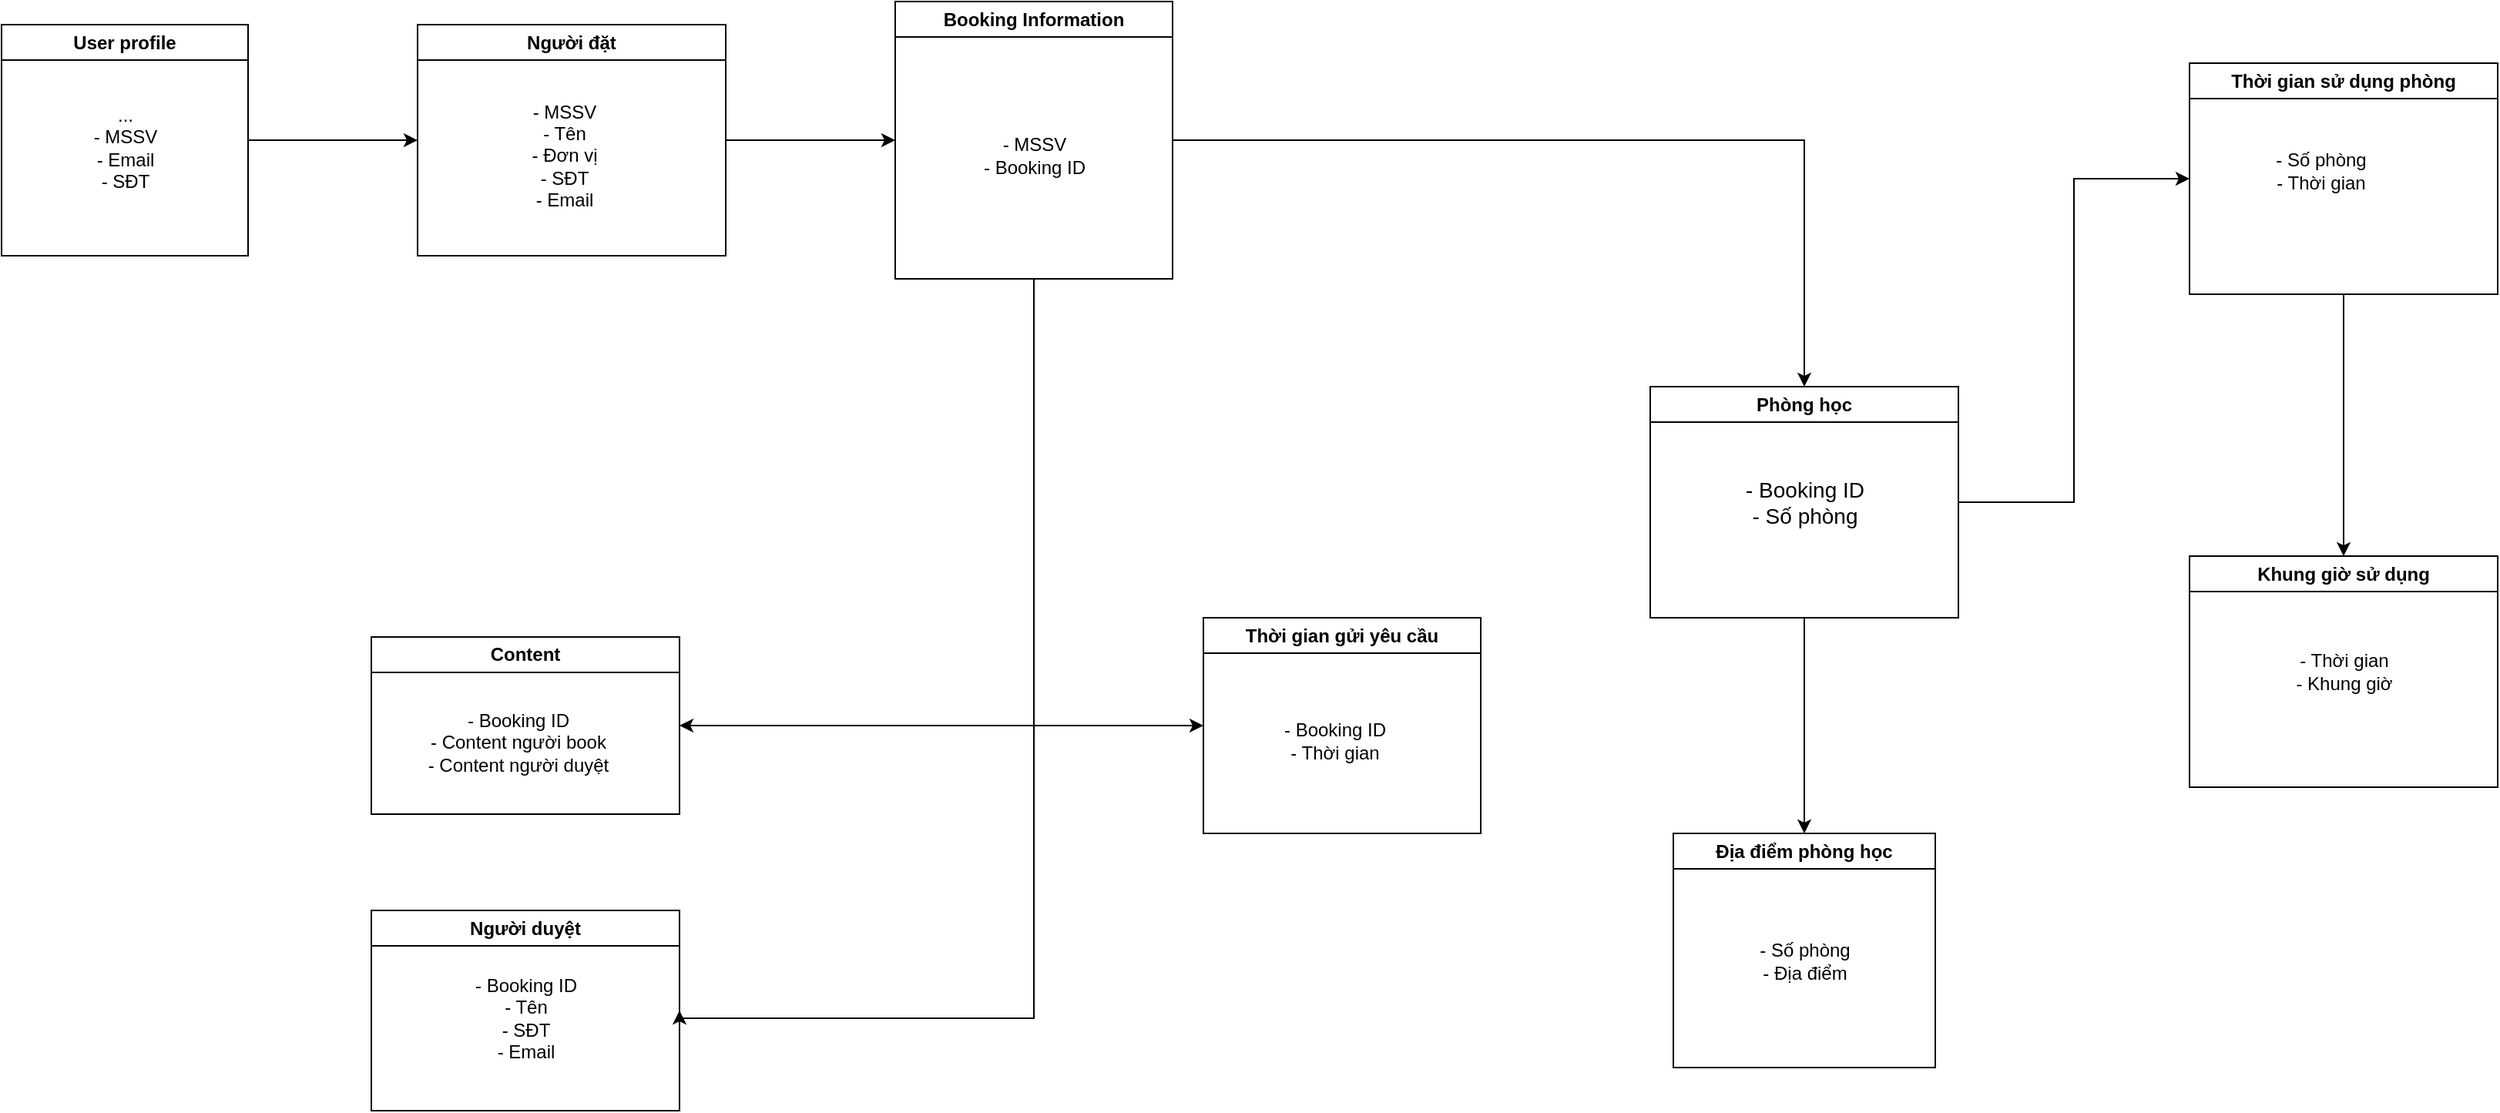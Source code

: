 <mxfile version="21.5.1" type="github">
  <diagram name="Page-1" id="D8w3A1c4NBQzabuCHDF7">
    <mxGraphModel dx="-666" dy="513" grid="1" gridSize="10" guides="1" tooltips="1" connect="1" arrows="1" fold="1" page="1" pageScale="1" pageWidth="850" pageHeight="1100" math="0" shadow="0">
      <root>
        <mxCell id="0" />
        <mxCell id="1" parent="0" />
        <mxCell id="JIk_7hETfaD4mNyKUkSH-24" style="edgeStyle=orthogonalEdgeStyle;rounded=0;orthogonalLoop=1;jettySize=auto;html=1;" parent="1" source="LEf2-nqMguErEL3u1rOa-62" target="JIk_7hETfaD4mNyKUkSH-22" edge="1">
          <mxGeometry relative="1" as="geometry" />
        </mxCell>
        <mxCell id="JIk_7hETfaD4mNyKUkSH-27" style="edgeStyle=orthogonalEdgeStyle;rounded=0;orthogonalLoop=1;jettySize=auto;html=1;entryX=0;entryY=0.5;entryDx=0;entryDy=0;" parent="1" source="LEf2-nqMguErEL3u1rOa-62" target="JIk_7hETfaD4mNyKUkSH-9" edge="1">
          <mxGeometry relative="1" as="geometry" />
        </mxCell>
        <mxCell id="LEf2-nqMguErEL3u1rOa-62" value="Phòng học" style="swimlane;whiteSpace=wrap;html=1;" parent="1" vertex="1">
          <mxGeometry x="3050" y="410" width="200" height="150" as="geometry" />
        </mxCell>
        <mxCell id="LEf2-nqMguErEL3u1rOa-63" value="&lt;font style=&quot;font-size: 14px;&quot;&gt;- Booking ID&lt;br&gt;- Số phòng&lt;br&gt;&lt;/font&gt;" style="text;html=1;align=center;verticalAlign=middle;resizable=0;points=[];autosize=1;strokeColor=none;fillColor=none;" parent="LEf2-nqMguErEL3u1rOa-62" vertex="1">
          <mxGeometry x="50" y="50" width="100" height="50" as="geometry" />
        </mxCell>
        <mxCell id="JIk_7hETfaD4mNyKUkSH-30" style="edgeStyle=orthogonalEdgeStyle;rounded=0;orthogonalLoop=1;jettySize=auto;html=1;entryX=0;entryY=0.5;entryDx=0;entryDy=0;" parent="1" source="LEf2-nqMguErEL3u1rOa-64" target="LEf2-nqMguErEL3u1rOa-70" edge="1">
          <mxGeometry relative="1" as="geometry" />
        </mxCell>
        <mxCell id="LEf2-nqMguErEL3u1rOa-64" value="Người đặt" style="swimlane;whiteSpace=wrap;html=1;" parent="1" vertex="1">
          <mxGeometry x="2250" y="175" width="200" height="150" as="geometry" />
        </mxCell>
        <mxCell id="LEf2-nqMguErEL3u1rOa-65" value="- MSSV&lt;br&gt;- Tên&lt;br&gt;- Đơn vị&lt;br&gt;- SĐT&lt;br&gt;- Email" style="text;html=1;align=center;verticalAlign=middle;resizable=0;points=[];autosize=1;strokeColor=none;fillColor=none;" parent="LEf2-nqMguErEL3u1rOa-64" vertex="1">
          <mxGeometry x="60" y="40" width="70" height="90" as="geometry" />
        </mxCell>
        <mxCell id="LEf2-nqMguErEL3u1rOa-66" value="Người duyệt" style="swimlane;whiteSpace=wrap;html=1;" parent="1" vertex="1">
          <mxGeometry x="2220" y="750" width="200" height="130" as="geometry" />
        </mxCell>
        <mxCell id="LEf2-nqMguErEL3u1rOa-67" value="- Booking ID&lt;br&gt;- Tên&lt;br&gt;- SĐT&lt;br&gt;- Email" style="text;html=1;align=center;verticalAlign=middle;resizable=0;points=[];autosize=1;strokeColor=none;fillColor=none;" parent="LEf2-nqMguErEL3u1rOa-66" vertex="1">
          <mxGeometry x="55" y="35" width="90" height="70" as="geometry" />
        </mxCell>
        <mxCell id="LEf2-nqMguErEL3u1rOa-68" value="Content" style="swimlane;whiteSpace=wrap;html=1;" parent="1" vertex="1">
          <mxGeometry x="2220" y="572.5" width="200" height="115" as="geometry" />
        </mxCell>
        <mxCell id="LEf2-nqMguErEL3u1rOa-69" value="- Booking ID&lt;br&gt;- Content người book&lt;br&gt;- Content người duyệt" style="text;html=1;align=center;verticalAlign=middle;resizable=0;points=[];autosize=1;strokeColor=none;fillColor=none;" parent="LEf2-nqMguErEL3u1rOa-68" vertex="1">
          <mxGeometry x="25" y="38" width="140" height="60" as="geometry" />
        </mxCell>
        <mxCell id="JIk_7hETfaD4mNyKUkSH-25" style="edgeStyle=orthogonalEdgeStyle;rounded=0;orthogonalLoop=1;jettySize=auto;html=1;entryX=0.5;entryY=0;entryDx=0;entryDy=0;" parent="1" source="LEf2-nqMguErEL3u1rOa-70" target="LEf2-nqMguErEL3u1rOa-62" edge="1">
          <mxGeometry relative="1" as="geometry" />
        </mxCell>
        <mxCell id="JIk_7hETfaD4mNyKUkSH-31" style="edgeStyle=orthogonalEdgeStyle;rounded=0;orthogonalLoop=1;jettySize=auto;html=1;entryX=1;entryY=0.5;entryDx=0;entryDy=0;exitX=0.5;exitY=1;exitDx=0;exitDy=0;" parent="1" source="LEf2-nqMguErEL3u1rOa-70" target="LEf2-nqMguErEL3u1rOa-68" edge="1">
          <mxGeometry relative="1" as="geometry" />
        </mxCell>
        <mxCell id="JIk_7hETfaD4mNyKUkSH-33" style="edgeStyle=orthogonalEdgeStyle;rounded=0;orthogonalLoop=1;jettySize=auto;html=1;entryX=1;entryY=0.5;entryDx=0;entryDy=0;" parent="1" source="LEf2-nqMguErEL3u1rOa-70" target="LEf2-nqMguErEL3u1rOa-66" edge="1">
          <mxGeometry relative="1" as="geometry">
            <Array as="points">
              <mxPoint x="2650" y="820" />
              <mxPoint x="2420" y="820" />
            </Array>
          </mxGeometry>
        </mxCell>
        <mxCell id="JIk_7hETfaD4mNyKUkSH-34" style="edgeStyle=orthogonalEdgeStyle;rounded=0;orthogonalLoop=1;jettySize=auto;html=1;entryX=0;entryY=0.5;entryDx=0;entryDy=0;" parent="1" source="LEf2-nqMguErEL3u1rOa-70" target="JIk_7hETfaD4mNyKUkSH-28" edge="1">
          <mxGeometry relative="1" as="geometry">
            <Array as="points">
              <mxPoint x="2650" y="630" />
            </Array>
          </mxGeometry>
        </mxCell>
        <mxCell id="LEf2-nqMguErEL3u1rOa-70" value="Booking Information" style="swimlane;whiteSpace=wrap;html=1;" parent="1" vertex="1">
          <mxGeometry x="2560" y="160" width="180" height="180" as="geometry" />
        </mxCell>
        <mxCell id="LEf2-nqMguErEL3u1rOa-71" value="- MSSV&lt;br&gt;- Booking ID" style="text;html=1;align=center;verticalAlign=middle;resizable=0;points=[];autosize=1;strokeColor=none;fillColor=none;" parent="LEf2-nqMguErEL3u1rOa-70" vertex="1">
          <mxGeometry x="45" y="80" width="90" height="40" as="geometry" />
        </mxCell>
        <mxCell id="ioqxV5oBWN_LTfzM5Hr--17" style="edgeStyle=orthogonalEdgeStyle;rounded=0;orthogonalLoop=1;jettySize=auto;html=1;entryX=0;entryY=0.5;entryDx=0;entryDy=0;" parent="1" source="ioqxV5oBWN_LTfzM5Hr--13" target="LEf2-nqMguErEL3u1rOa-64" edge="1">
          <mxGeometry relative="1" as="geometry" />
        </mxCell>
        <mxCell id="ioqxV5oBWN_LTfzM5Hr--13" value="User profile" style="swimlane;whiteSpace=wrap;html=1;" parent="1" vertex="1">
          <mxGeometry x="1980" y="175" width="160" height="150" as="geometry" />
        </mxCell>
        <mxCell id="ioqxV5oBWN_LTfzM5Hr--15" value="...&lt;br&gt;- MSSV&lt;br&gt;- Email&lt;br&gt;- SĐT" style="text;html=1;align=center;verticalAlign=middle;resizable=0;points=[];autosize=1;strokeColor=none;fillColor=none;" parent="ioqxV5oBWN_LTfzM5Hr--13" vertex="1">
          <mxGeometry x="50" y="45" width="60" height="70" as="geometry" />
        </mxCell>
        <mxCell id="JIk_7hETfaD4mNyKUkSH-26" style="edgeStyle=orthogonalEdgeStyle;rounded=0;orthogonalLoop=1;jettySize=auto;html=1;entryX=0.5;entryY=0;entryDx=0;entryDy=0;" parent="1" source="JIk_7hETfaD4mNyKUkSH-9" target="JIk_7hETfaD4mNyKUkSH-11" edge="1">
          <mxGeometry relative="1" as="geometry" />
        </mxCell>
        <mxCell id="JIk_7hETfaD4mNyKUkSH-9" value="Thời gian sử dụng phòng" style="swimlane;whiteSpace=wrap;html=1;" parent="1" vertex="1">
          <mxGeometry x="3400" y="200" width="200" height="150" as="geometry" />
        </mxCell>
        <mxCell id="JIk_7hETfaD4mNyKUkSH-10" value="- Số phòng&lt;br&gt;- Thời gian" style="text;html=1;align=center;verticalAlign=middle;resizable=0;points=[];autosize=1;strokeColor=none;fillColor=none;" parent="JIk_7hETfaD4mNyKUkSH-9" vertex="1">
          <mxGeometry x="45" y="50" width="80" height="40" as="geometry" />
        </mxCell>
        <mxCell id="JIk_7hETfaD4mNyKUkSH-11" value="Khung giờ sử dụng" style="swimlane;whiteSpace=wrap;html=1;" parent="1" vertex="1">
          <mxGeometry x="3400" y="520" width="200" height="150" as="geometry" />
        </mxCell>
        <mxCell id="JIk_7hETfaD4mNyKUkSH-18" value="- Thời gian&lt;br&gt;- Khung giờ" style="text;html=1;align=center;verticalAlign=middle;resizable=0;points=[];autosize=1;strokeColor=none;fillColor=none;" parent="JIk_7hETfaD4mNyKUkSH-11" vertex="1">
          <mxGeometry x="55" y="55" width="90" height="40" as="geometry" />
        </mxCell>
        <mxCell id="JIk_7hETfaD4mNyKUkSH-22" value="Địa điểm phòng học" style="swimlane;whiteSpace=wrap;html=1;" parent="1" vertex="1">
          <mxGeometry x="3065" y="700" width="170" height="152" as="geometry" />
        </mxCell>
        <mxCell id="JIk_7hETfaD4mNyKUkSH-23" value="- Số phòng&lt;br&gt;- Địa điểm" style="text;html=1;align=center;verticalAlign=middle;resizable=0;points=[];autosize=1;strokeColor=none;fillColor=none;" parent="JIk_7hETfaD4mNyKUkSH-22" vertex="1">
          <mxGeometry x="45" y="63" width="80" height="40" as="geometry" />
        </mxCell>
        <mxCell id="JIk_7hETfaD4mNyKUkSH-28" value="Thời gian gửi yêu cầu" style="swimlane;whiteSpace=wrap;html=1;" parent="1" vertex="1">
          <mxGeometry x="2760" y="560" width="180" height="140" as="geometry" />
        </mxCell>
        <mxCell id="JIk_7hETfaD4mNyKUkSH-29" value="- Booking ID&lt;br&gt;- Thời gian" style="text;html=1;align=center;verticalAlign=middle;resizable=0;points=[];autosize=1;strokeColor=none;fillColor=none;" parent="JIk_7hETfaD4mNyKUkSH-28" vertex="1">
          <mxGeometry x="40" y="60" width="90" height="40" as="geometry" />
        </mxCell>
      </root>
    </mxGraphModel>
  </diagram>
</mxfile>
